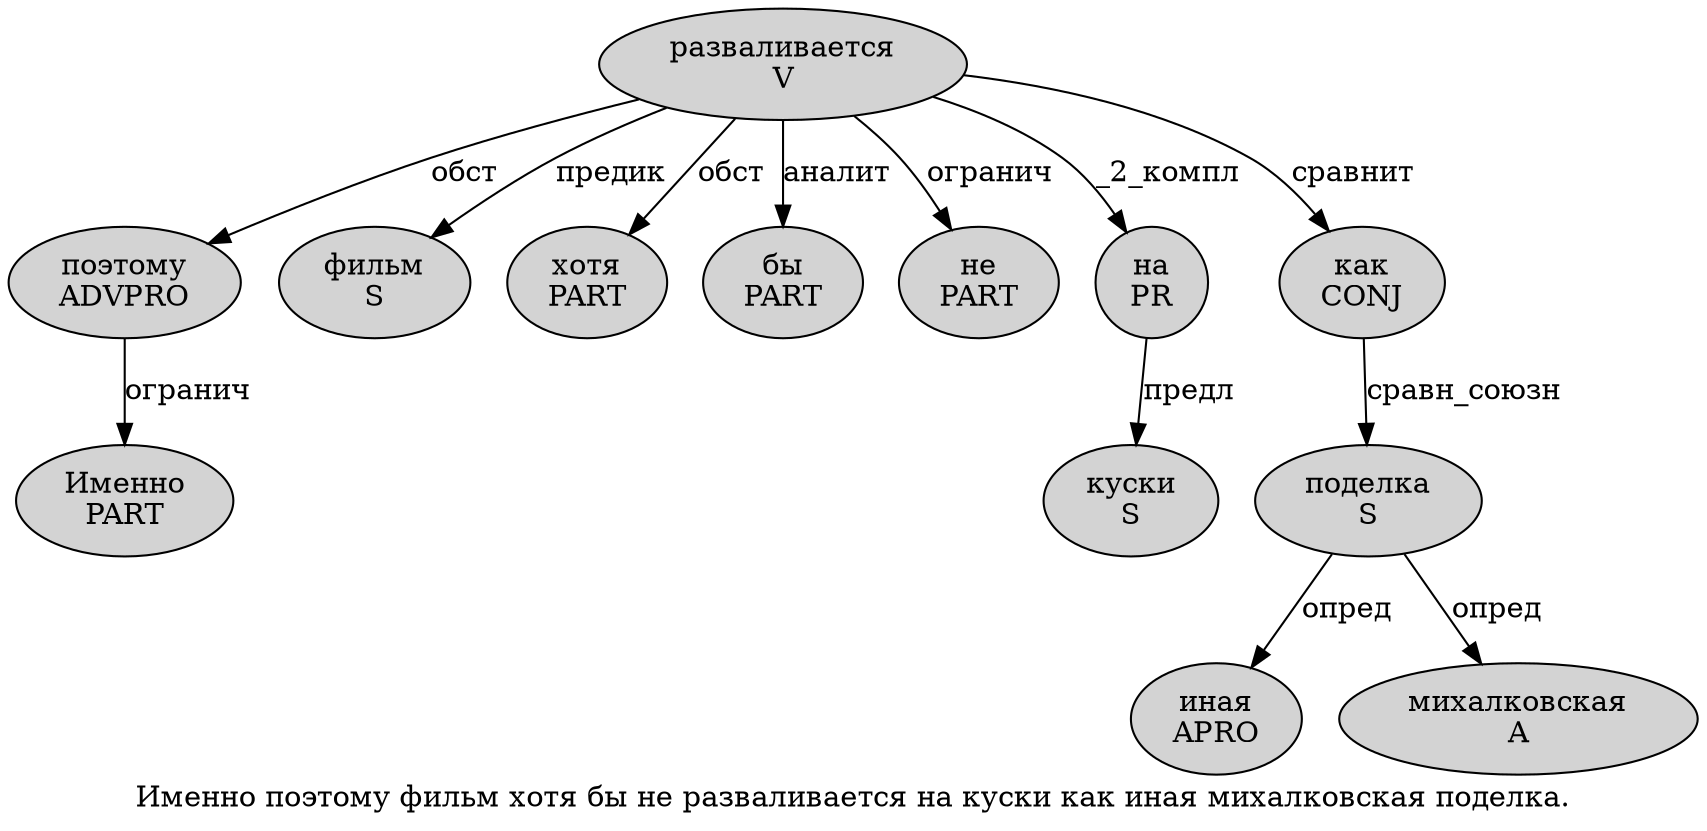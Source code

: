 digraph SENTENCE_3227 {
	graph [label="Именно поэтому фильм хотя бы не разваливается на куски как иная михалковская поделка."]
	node [style=filled]
		0 [label="Именно
PART" color="" fillcolor=lightgray penwidth=1 shape=ellipse]
		1 [label="поэтому
ADVPRO" color="" fillcolor=lightgray penwidth=1 shape=ellipse]
		2 [label="фильм
S" color="" fillcolor=lightgray penwidth=1 shape=ellipse]
		3 [label="хотя
PART" color="" fillcolor=lightgray penwidth=1 shape=ellipse]
		4 [label="бы
PART" color="" fillcolor=lightgray penwidth=1 shape=ellipse]
		5 [label="не
PART" color="" fillcolor=lightgray penwidth=1 shape=ellipse]
		6 [label="разваливается
V" color="" fillcolor=lightgray penwidth=1 shape=ellipse]
		7 [label="на
PR" color="" fillcolor=lightgray penwidth=1 shape=ellipse]
		8 [label="куски
S" color="" fillcolor=lightgray penwidth=1 shape=ellipse]
		9 [label="как
CONJ" color="" fillcolor=lightgray penwidth=1 shape=ellipse]
		10 [label="иная
APRO" color="" fillcolor=lightgray penwidth=1 shape=ellipse]
		11 [label="михалковская
A" color="" fillcolor=lightgray penwidth=1 shape=ellipse]
		12 [label="поделка
S" color="" fillcolor=lightgray penwidth=1 shape=ellipse]
			1 -> 0 [label="огранич"]
			7 -> 8 [label="предл"]
			9 -> 12 [label="сравн_союзн"]
			12 -> 10 [label="опред"]
			12 -> 11 [label="опред"]
			6 -> 1 [label="обст"]
			6 -> 2 [label="предик"]
			6 -> 3 [label="обст"]
			6 -> 4 [label="аналит"]
			6 -> 5 [label="огранич"]
			6 -> 7 [label="_2_компл"]
			6 -> 9 [label="сравнит"]
}
